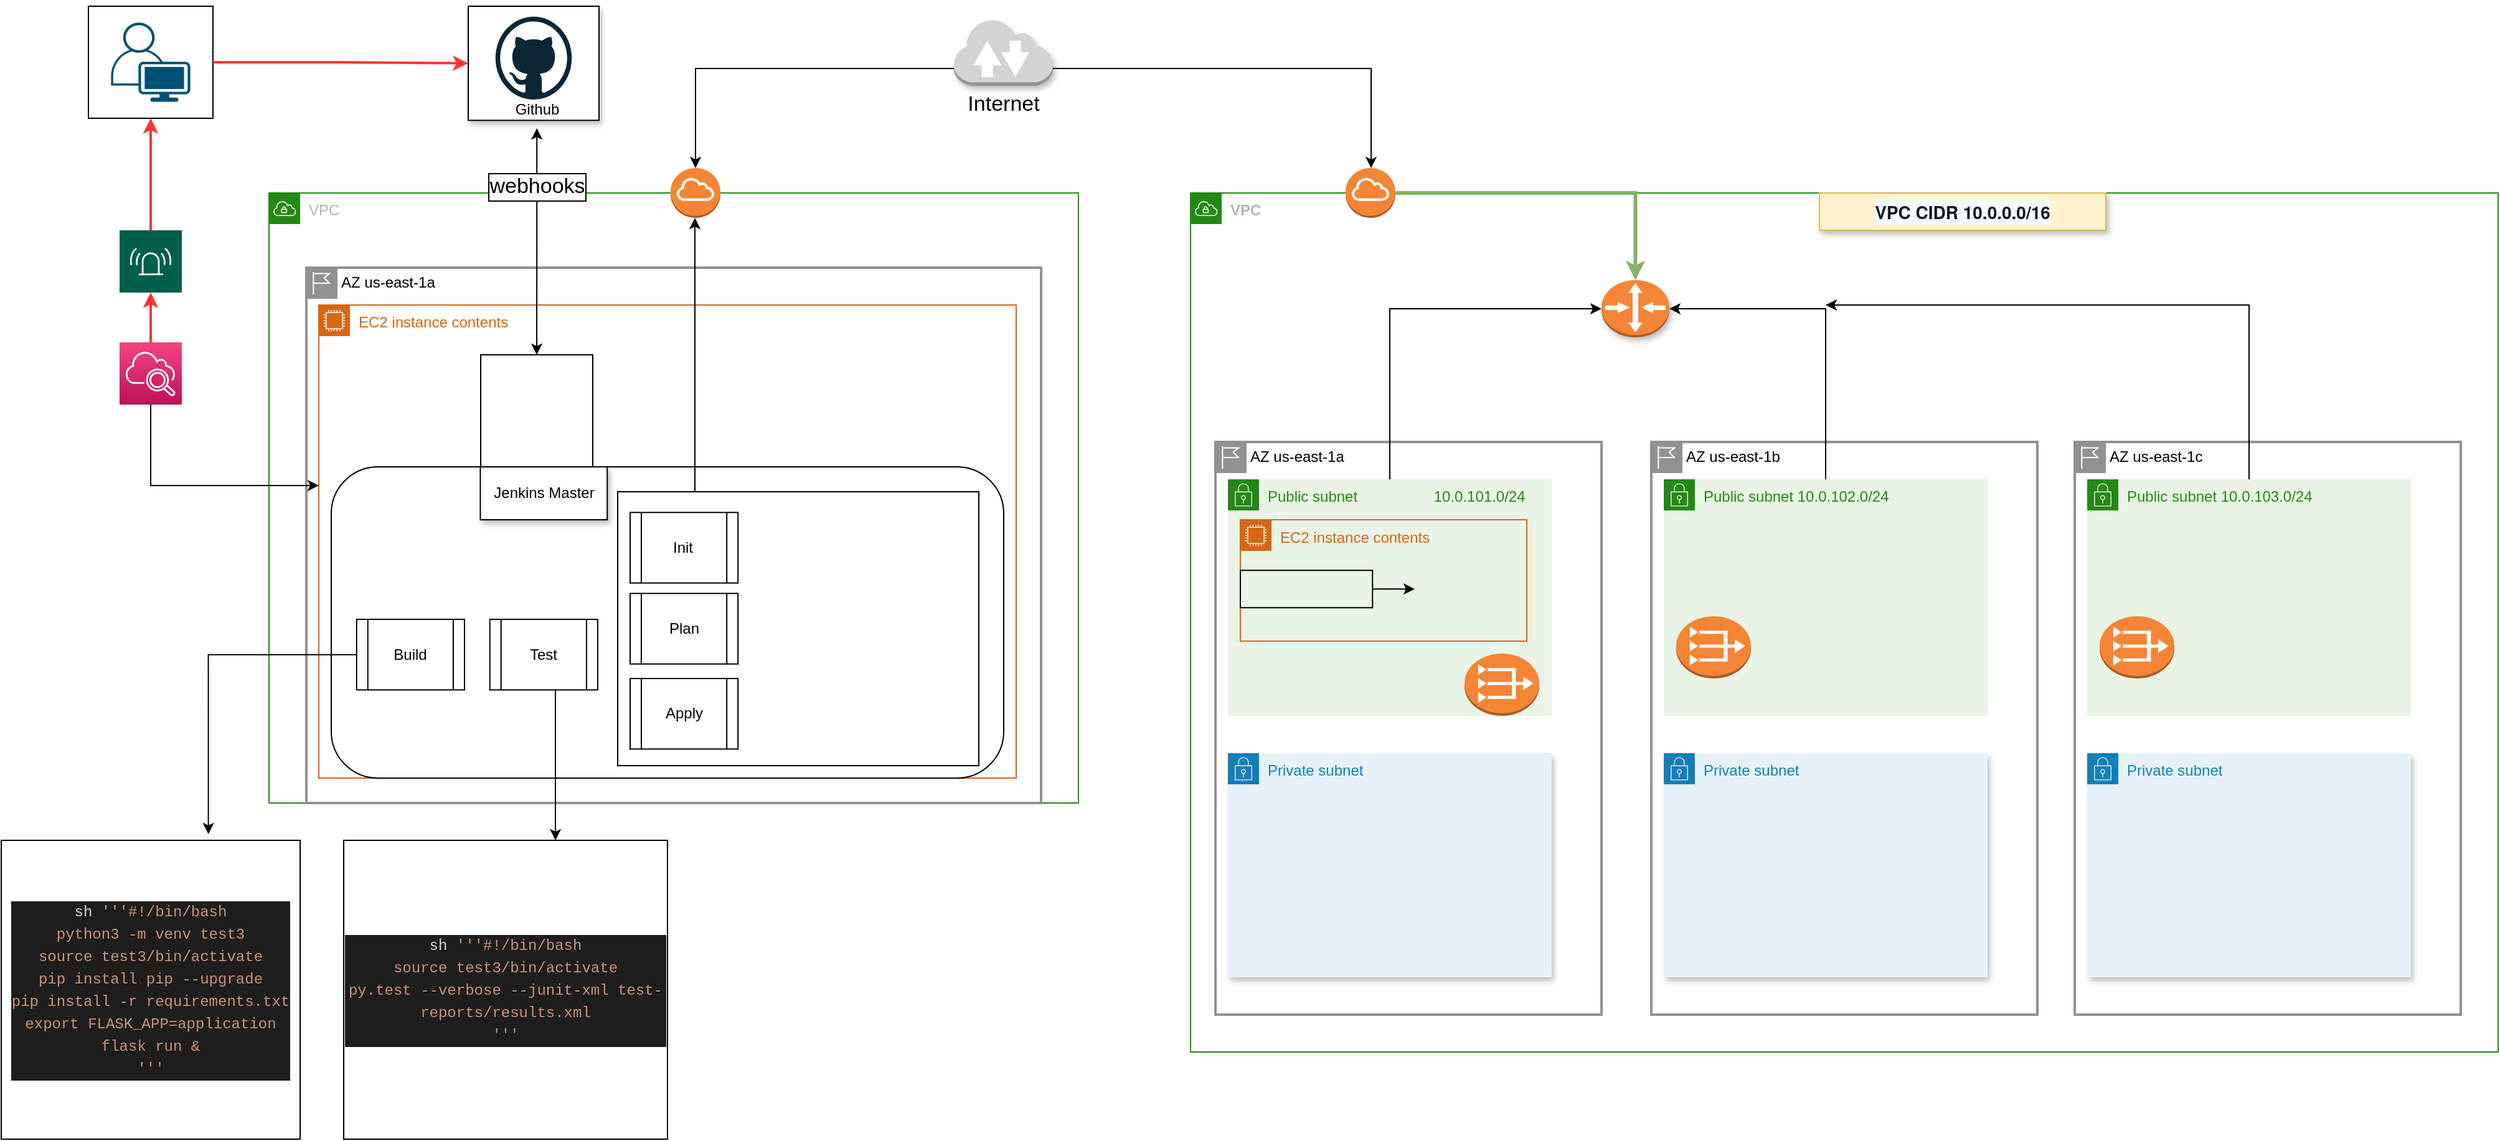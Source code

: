 <mxfile version="20.4.2" type="device"><diagram id="Gp8Vc0tVUCK3q9obgyyG" name="Page-1"><mxGraphModel dx="2633" dy="2061" grid="1" gridSize="10" guides="1" tooltips="1" connect="1" arrows="1" fold="1" page="1" pageScale="1" pageWidth="850" pageHeight="1100" math="0" shadow="0"><root><mxCell id="0"/><mxCell id="1" parent="0"/><mxCell id="mjsJHWT4jmP-8iogrspT-1" value="VPC" style="points=[[0,0],[0.25,0],[0.5,0],[0.75,0],[1,0],[1,0.25],[1,0.5],[1,0.75],[1,1],[0.75,1],[0.5,1],[0.25,1],[0,1],[0,0.75],[0,0.5],[0,0.25]];outlineConnect=0;gradientColor=none;html=1;whiteSpace=wrap;fontSize=12;fontStyle=0;container=1;pointerEvents=0;collapsible=0;recursiveResize=0;shape=mxgraph.aws4.group;grIcon=mxgraph.aws4.group_vpc;strokeColor=#248814;fillColor=none;verticalAlign=top;align=left;spacingLeft=30;fontColor=#AAB7B8;dashed=0;" parent="1" vertex="1"><mxGeometry x="30" y="60" width="650" height="490" as="geometry"/></mxCell><mxCell id="ysa8zHhWJEisnQJjzvAz-5" value="AZ us-east-1a" style="shape=mxgraph.ibm.box;prType=region;fontStyle=0;verticalAlign=top;align=left;spacingLeft=32;spacingTop=4;fillColor=none;rounded=0;whiteSpace=wrap;html=1;strokeColor=#919191;strokeWidth=2;dashed=0;container=1;spacing=-4;collapsible=0;expand=0;recursiveResize=0;" parent="mjsJHWT4jmP-8iogrspT-1" vertex="1"><mxGeometry x="30" y="60" width="590" height="430" as="geometry"/></mxCell><mxCell id="r9ZR15LT664V-U_sfaeV-8" value="EC2 instance contents" style="points=[[0,0],[0.25,0],[0.5,0],[0.75,0],[1,0],[1,0.25],[1,0.5],[1,0.75],[1,1],[0.75,1],[0.5,1],[0.25,1],[0,1],[0,0.75],[0,0.5],[0,0.25]];outlineConnect=0;gradientColor=none;html=1;whiteSpace=wrap;fontSize=12;fontStyle=0;container=1;pointerEvents=0;collapsible=0;recursiveResize=0;shape=mxgraph.aws4.group;grIcon=mxgraph.aws4.group_ec2_instance_contents;strokeColor=#D86613;fillColor=none;verticalAlign=top;align=left;spacingLeft=30;fontColor=#D86613;dashed=0;" parent="ysa8zHhWJEisnQJjzvAz-5" vertex="1"><mxGeometry x="10" y="30" width="560" height="380" as="geometry"/></mxCell><mxCell id="r9ZR15LT664V-U_sfaeV-2" value="" style="shape=image;verticalLabelPosition=bottom;labelBackgroundColor=default;verticalAlign=top;aspect=fixed;imageAspect=0;image=https://a.slack-edge.com/80588/img/services/jenkins-ci_512.png;imageBorder=default;" parent="ysa8zHhWJEisnQJjzvAz-5" vertex="1"><mxGeometry x="140" y="70" width="90" height="90" as="geometry"/></mxCell><mxCell id="r9ZR15LT664V-U_sfaeV-25" style="edgeStyle=orthogonalEdgeStyle;rounded=0;orthogonalLoop=1;jettySize=auto;html=1;exitX=0.5;exitY=1;exitDx=0;exitDy=0;" parent="ysa8zHhWJEisnQJjzvAz-5" source="r9ZR15LT664V-U_sfaeV-2" target="r9ZR15LT664V-U_sfaeV-2" edge="1"><mxGeometry relative="1" as="geometry"/></mxCell><mxCell id="r9ZR15LT664V-U_sfaeV-21" value="" style="group" parent="ysa8zHhWJEisnQJjzvAz-5" vertex="1" connectable="0"><mxGeometry x="20" y="70" width="540" height="340" as="geometry"/></mxCell><mxCell id="r9ZR15LT664V-U_sfaeV-16" value="" style="rounded=1;whiteSpace=wrap;html=1;" parent="r9ZR15LT664V-U_sfaeV-21" vertex="1"><mxGeometry y="90" width="540" height="250" as="geometry"/></mxCell><mxCell id="r9ZR15LT664V-U_sfaeV-12" value="Test" style="shape=process;whiteSpace=wrap;html=1;backgroundOutline=1;" parent="r9ZR15LT664V-U_sfaeV-21" vertex="1"><mxGeometry x="127.36" y="212.5" width="86.604" height="56.667" as="geometry"/></mxCell><mxCell id="r9ZR15LT664V-U_sfaeV-15" value="Build" style="shape=process;whiteSpace=wrap;html=1;backgroundOutline=1;" parent="r9ZR15LT664V-U_sfaeV-21" vertex="1"><mxGeometry x="20.377" y="212.5" width="86.604" height="56.667" as="geometry"/></mxCell><mxCell id="r9ZR15LT664V-U_sfaeV-24" value="Jenkins Master" style="text;html=1;strokeColor=default;fillColor=default;align=center;verticalAlign=middle;whiteSpace=wrap;rounded=0;shadow=1;" parent="r9ZR15LT664V-U_sfaeV-21" vertex="1"><mxGeometry x="119.717" y="89.997" width="101.887" height="42.5" as="geometry"/></mxCell><mxCell id="iZZqiXUFye2_MFF1LBz0-3" value="" style="rounded=0;whiteSpace=wrap;html=1;" vertex="1" parent="r9ZR15LT664V-U_sfaeV-21"><mxGeometry x="230" y="110" width="290" height="220" as="geometry"/></mxCell><mxCell id="iZZqiXUFye2_MFF1LBz0-5" value="Init" style="shape=process;whiteSpace=wrap;html=1;backgroundOutline=1;" vertex="1" parent="r9ZR15LT664V-U_sfaeV-21"><mxGeometry x="239.997" y="126.63" width="86.604" height="56.667" as="geometry"/></mxCell><mxCell id="iZZqiXUFye2_MFF1LBz0-6" value="Plan" style="shape=process;whiteSpace=wrap;html=1;backgroundOutline=1;" vertex="1" parent="r9ZR15LT664V-U_sfaeV-21"><mxGeometry x="240.004" y="191.67" width="86.604" height="56.667" as="geometry"/></mxCell><mxCell id="iZZqiXUFye2_MFF1LBz0-7" value="Apply" style="shape=process;whiteSpace=wrap;html=1;backgroundOutline=1;" vertex="1" parent="r9ZR15LT664V-U_sfaeV-21"><mxGeometry x="240.006" y="260.0" width="86.604" height="56.667" as="geometry"/></mxCell><mxCell id="iZZqiXUFye2_MFF1LBz0-8" value="" style="shape=image;verticalLabelPosition=bottom;labelBackgroundColor=default;verticalAlign=top;aspect=fixed;imageAspect=0;image=https://www.scalefactory.com/blog/2020/06/25/what-we-are-looking-forward-to-in-terraform-0.13/Terraform.png;" vertex="1" parent="r9ZR15LT664V-U_sfaeV-21"><mxGeometry x="340" y="158.31" width="169.89" height="113.37" as="geometry"/></mxCell><mxCell id="ysa8zHhWJEisnQJjzvAz-8" value="" style="outlineConnect=0;dashed=0;verticalLabelPosition=bottom;verticalAlign=top;align=center;html=1;shape=mxgraph.aws3.internet_gateway;fillColor=#F58534;gradientColor=none;" parent="mjsJHWT4jmP-8iogrspT-1" vertex="1"><mxGeometry x="322.5" y="-20" width="40" height="40" as="geometry"/></mxCell><mxCell id="iZZqiXUFye2_MFF1LBz0-11" style="edgeStyle=orthogonalEdgeStyle;rounded=0;orthogonalLoop=1;jettySize=auto;html=1;" edge="1" parent="mjsJHWT4jmP-8iogrspT-1" source="iZZqiXUFye2_MFF1LBz0-3" target="ysa8zHhWJEisnQJjzvAz-8"><mxGeometry relative="1" as="geometry"><Array as="points"><mxPoint x="342" y="180"/><mxPoint x="342" y="180"/></Array></mxGeometry></mxCell><mxCell id="ysa8zHhWJEisnQJjzvAz-2" value="&lt;b&gt;VPC&lt;/b&gt;" style="points=[[0,0],[0.25,0],[0.5,0],[0.75,0],[1,0],[1,0.25],[1,0.5],[1,0.75],[1,1],[0.75,1],[0.5,1],[0.25,1],[0,1],[0,0.75],[0,0.5],[0,0.25]];outlineConnect=0;gradientColor=none;html=1;whiteSpace=wrap;fontSize=12;fontStyle=0;container=1;pointerEvents=0;collapsible=0;recursiveResize=0;shape=mxgraph.aws4.group;grIcon=mxgraph.aws4.group_vpc;strokeColor=#248814;fillColor=none;verticalAlign=top;align=left;spacingLeft=30;fontColor=#AAB7B8;dashed=0;" parent="1" vertex="1"><mxGeometry x="770" y="60" width="1050" height="690" as="geometry"/></mxCell><mxCell id="ysa8zHhWJEisnQJjzvAz-6" value="AZ us-east-1a" style="shape=mxgraph.ibm.box;prType=region;fontStyle=0;verticalAlign=top;align=left;spacingLeft=32;spacingTop=4;fillColor=none;rounded=0;whiteSpace=wrap;html=1;strokeColor=#919191;strokeWidth=2;dashed=0;container=1;spacing=-4;collapsible=0;expand=0;recursiveResize=0;" parent="ysa8zHhWJEisnQJjzvAz-2" vertex="1"><mxGeometry x="20" y="200" width="310" height="460" as="geometry"/></mxCell><mxCell id="ysa8zHhWJEisnQJjzvAz-41" style="edgeStyle=orthogonalEdgeStyle;rounded=0;orthogonalLoop=1;jettySize=auto;html=1;" parent="ysa8zHhWJEisnQJjzvAz-6" edge="1"><mxGeometry relative="1" as="geometry"><mxPoint x="171.059" y="268.7" as="sourcePoint"/></mxGeometry></mxCell><mxCell id="ysa8zHhWJEisnQJjzvAz-37" style="edgeStyle=orthogonalEdgeStyle;rounded=0;orthogonalLoop=1;jettySize=auto;html=1;entryX=0.5;entryY=0;entryDx=0;entryDy=0;" parent="ysa8zHhWJEisnQJjzvAz-6" edge="1"><mxGeometry relative="1" as="geometry"><mxPoint x="171" y="226.3" as="targetPoint"/></mxGeometry></mxCell><mxCell id="ysa8zHhWJEisnQJjzvAz-45" value="TCP 8000" style="edgeLabel;html=1;align=center;verticalAlign=middle;resizable=0;points=[];labelBorderColor=default;" parent="ysa8zHhWJEisnQJjzvAz-37" vertex="1" connectable="0"><mxGeometry x="-0.102" y="2" relative="1" as="geometry"><mxPoint as="offset"/></mxGeometry></mxCell><mxCell id="ysa8zHhWJEisnQJjzvAz-12" value="Public subnet&lt;span style=&quot;white-space: pre;&quot;&gt;&#9;&lt;/span&gt;&lt;span style=&quot;white-space: pre;&quot;&gt;&#9;&lt;/span&gt;&lt;span style=&quot;white-space: pre;&quot;&gt;&#9;&lt;/span&gt;10.0.101.0/24" style="points=[[0,0],[0.25,0],[0.5,0],[0.75,0],[1,0],[1,0.25],[1,0.5],[1,0.75],[1,1],[0.75,1],[0.5,1],[0.25,1],[0,1],[0,0.75],[0,0.5],[0,0.25]];outlineConnect=0;gradientColor=none;html=1;whiteSpace=wrap;fontSize=12;fontStyle=0;container=1;pointerEvents=0;collapsible=0;recursiveResize=0;shape=mxgraph.aws4.group;grIcon=mxgraph.aws4.group_security_group;grStroke=0;strokeColor=#248814;fillColor=#E9F3E6;verticalAlign=top;align=left;spacingLeft=30;fontColor=#248814;dashed=0;strokeWidth=3;labelBorderColor=none;labelBackgroundColor=none;" parent="ysa8zHhWJEisnQJjzvAz-6" vertex="1"><mxGeometry x="10" y="30" width="260" height="190" as="geometry"/></mxCell><mxCell id="iZZqiXUFye2_MFF1LBz0-22" value="EC2 instance contents" style="points=[[0,0],[0.25,0],[0.5,0],[0.75,0],[1,0],[1,0.25],[1,0.5],[1,0.75],[1,1],[0.75,1],[0.5,1],[0.25,1],[0,1],[0,0.75],[0,0.5],[0,0.25]];outlineConnect=0;gradientColor=none;html=1;whiteSpace=wrap;fontSize=12;fontStyle=0;container=1;pointerEvents=0;collapsible=0;recursiveResize=0;shape=mxgraph.aws4.group;grIcon=mxgraph.aws4.group_ec2_instance_contents;strokeColor=#D86613;fillColor=none;verticalAlign=top;align=left;spacingLeft=30;fontColor=#D86613;dashed=0;" vertex="1" parent="ysa8zHhWJEisnQJjzvAz-12"><mxGeometry x="10" y="32.5" width="230" height="97.5" as="geometry"/></mxCell><mxCell id="r9ZR15LT664V-U_sfaeV-36" value="" style="shape=image;verticalLabelPosition=bottom;labelBackgroundColor=default;verticalAlign=top;aspect=fixed;imageAspect=0;image=https://linuxconfig.org/wp-content/uploads/2017/02/gunicorn_logo.png;imageBorder=default;" parent="iZZqiXUFye2_MFF1LBz0-22" vertex="1"><mxGeometry y="40.63" width="106.13" height="30" as="geometry"/></mxCell><mxCell id="r9ZR15LT664V-U_sfaeV-60" value="Private subnet" style="points=[[0,0],[0.25,0],[0.5,0],[0.75,0],[1,0],[1,0.25],[1,0.5],[1,0.75],[1,1],[0.75,1],[0.5,1],[0.25,1],[0,1],[0,0.75],[0,0.5],[0,0.25]];outlineConnect=0;gradientColor=none;html=1;whiteSpace=wrap;fontSize=12;fontStyle=0;container=1;pointerEvents=0;collapsible=0;recursiveResize=0;shape=mxgraph.aws4.group;grIcon=mxgraph.aws4.group_security_group;grStroke=0;strokeColor=#147EBA;fillColor=#E6F2F8;verticalAlign=top;align=left;spacingLeft=30;fontColor=#147EBA;dashed=0;shadow=1;labelBackgroundColor=none;labelBorderColor=none;strokeWidth=3;" parent="ysa8zHhWJEisnQJjzvAz-6" vertex="1"><mxGeometry x="10" y="250" width="260" height="180" as="geometry"/></mxCell><mxCell id="iZZqiXUFye2_MFF1LBz0-23" value="" style="shape=image;verticalLabelPosition=bottom;labelBackgroundColor=default;verticalAlign=top;aspect=fixed;imageAspect=0;image=https://miro.medium.com/max/640/1*O0S2-UBv_Y1RRgHgRkg1yQ.png;" vertex="1" parent="ysa8zHhWJEisnQJjzvAz-6"><mxGeometry x="160" y="90" width="90" height="56.25" as="geometry"/></mxCell><mxCell id="iZZqiXUFye2_MFF1LBz0-24" style="edgeStyle=orthogonalEdgeStyle;rounded=0;orthogonalLoop=1;jettySize=auto;html=1;" edge="1" parent="ysa8zHhWJEisnQJjzvAz-6" source="r9ZR15LT664V-U_sfaeV-36" target="iZZqiXUFye2_MFF1LBz0-23"><mxGeometry relative="1" as="geometry"/></mxCell><mxCell id="iZZqiXUFye2_MFF1LBz0-25" value="" style="outlineConnect=0;dashed=0;verticalLabelPosition=bottom;verticalAlign=top;align=center;html=1;shape=mxgraph.aws3.vpc_nat_gateway;fillColor=#F58534;gradientColor=none;" vertex="1" parent="ysa8zHhWJEisnQJjzvAz-6"><mxGeometry x="200" y="170" width="60" height="50" as="geometry"/></mxCell><mxCell id="r9ZR15LT664V-U_sfaeV-86" value="" style="outlineConnect=0;dashed=0;verticalLabelPosition=bottom;verticalAlign=top;align=center;html=1;shape=mxgraph.aws3.router;fillColor=#F58536;gradientColor=none;shadow=1;labelBackgroundColor=none;labelBorderColor=none;strokeColor=default;strokeWidth=1;" parent="ysa8zHhWJEisnQJjzvAz-2" vertex="1"><mxGeometry x="330" y="70" width="54.5" height="46" as="geometry"/></mxCell><mxCell id="ysa8zHhWJEisnQJjzvAz-9" value="" style="outlineConnect=0;dashed=0;verticalLabelPosition=bottom;verticalAlign=top;align=center;html=1;shape=mxgraph.aws3.internet_gateway;fillColor=#F58534;gradientColor=none;" parent="ysa8zHhWJEisnQJjzvAz-2" vertex="1"><mxGeometry x="124.5" y="-20" width="40" height="40" as="geometry"/></mxCell><mxCell id="r9ZR15LT664V-U_sfaeV-87" style="edgeStyle=orthogonalEdgeStyle;rounded=0;orthogonalLoop=1;jettySize=auto;html=1;strokeColor=#82b366;strokeWidth=3;fillColor=#d5e8d4;" parent="ysa8zHhWJEisnQJjzvAz-2" source="ysa8zHhWJEisnQJjzvAz-9" target="r9ZR15LT664V-U_sfaeV-86" edge="1"><mxGeometry relative="1" as="geometry"/></mxCell><mxCell id="r9ZR15LT664V-U_sfaeV-92" value="&lt;span style=&quot;color: rgb(22, 25, 31); font-family: &amp;quot;Amazon Ember&amp;quot;, &amp;quot;Helvetica Neue&amp;quot;, Roboto, Arial, sans-serif; font-size: 14px; text-align: start; background-color: rgb(241, 250, 255);&quot;&gt;VPC CIDR 10.0.0.0/16&lt;/span&gt;" style="text;html=1;strokeColor=#d6b656;fillColor=#fff2cc;align=center;verticalAlign=middle;whiteSpace=wrap;rounded=0;shadow=1;labelBackgroundColor=none;labelBorderColor=none;strokeWidth=1;fontStyle=1" parent="ysa8zHhWJEisnQJjzvAz-2" vertex="1"><mxGeometry x="505" width="230" height="30" as="geometry"/></mxCell><mxCell id="iZZqiXUFye2_MFF1LBz0-14" value="AZ us-east-1b" style="shape=mxgraph.ibm.box;prType=region;fontStyle=0;verticalAlign=top;align=left;spacingLeft=32;spacingTop=4;fillColor=none;rounded=0;whiteSpace=wrap;html=1;strokeColor=#919191;strokeWidth=2;dashed=0;container=1;spacing=-4;collapsible=0;expand=0;recursiveResize=0;" vertex="1" parent="ysa8zHhWJEisnQJjzvAz-2"><mxGeometry x="370" y="200" width="310" height="460" as="geometry"/></mxCell><mxCell id="iZZqiXUFye2_MFF1LBz0-15" style="edgeStyle=orthogonalEdgeStyle;rounded=0;orthogonalLoop=1;jettySize=auto;html=1;" edge="1" parent="iZZqiXUFye2_MFF1LBz0-14"><mxGeometry relative="1" as="geometry"><mxPoint x="171.059" y="268.7" as="sourcePoint"/></mxGeometry></mxCell><mxCell id="iZZqiXUFye2_MFF1LBz0-16" style="edgeStyle=orthogonalEdgeStyle;rounded=0;orthogonalLoop=1;jettySize=auto;html=1;entryX=0.5;entryY=0;entryDx=0;entryDy=0;" edge="1" parent="iZZqiXUFye2_MFF1LBz0-14"><mxGeometry relative="1" as="geometry"><mxPoint x="171" y="226.3" as="targetPoint"/></mxGeometry></mxCell><mxCell id="iZZqiXUFye2_MFF1LBz0-17" value="TCP 8000" style="edgeLabel;html=1;align=center;verticalAlign=middle;resizable=0;points=[];labelBorderColor=default;" vertex="1" connectable="0" parent="iZZqiXUFye2_MFF1LBz0-16"><mxGeometry x="-0.102" y="2" relative="1" as="geometry"><mxPoint as="offset"/></mxGeometry></mxCell><mxCell id="iZZqiXUFye2_MFF1LBz0-18" value="Public subnet 10.0.102.0/24" style="points=[[0,0],[0.25,0],[0.5,0],[0.75,0],[1,0],[1,0.25],[1,0.5],[1,0.75],[1,1],[0.75,1],[0.5,1],[0.25,1],[0,1],[0,0.75],[0,0.5],[0,0.25]];outlineConnect=0;gradientColor=none;html=1;whiteSpace=wrap;fontSize=12;fontStyle=0;container=1;pointerEvents=0;collapsible=0;recursiveResize=0;shape=mxgraph.aws4.group;grIcon=mxgraph.aws4.group_security_group;grStroke=0;strokeColor=#248814;fillColor=#E9F3E6;verticalAlign=top;align=left;spacingLeft=30;fontColor=#248814;dashed=0;strokeWidth=3;labelBorderColor=none;labelBackgroundColor=none;" vertex="1" parent="iZZqiXUFye2_MFF1LBz0-14"><mxGeometry x="10" y="30" width="260" height="190" as="geometry"/></mxCell><mxCell id="iZZqiXUFye2_MFF1LBz0-19" value="Private subnet" style="points=[[0,0],[0.25,0],[0.5,0],[0.75,0],[1,0],[1,0.25],[1,0.5],[1,0.75],[1,1],[0.75,1],[0.5,1],[0.25,1],[0,1],[0,0.75],[0,0.5],[0,0.25]];outlineConnect=0;gradientColor=none;html=1;whiteSpace=wrap;fontSize=12;fontStyle=0;container=1;pointerEvents=0;collapsible=0;recursiveResize=0;shape=mxgraph.aws4.group;grIcon=mxgraph.aws4.group_security_group;grStroke=0;strokeColor=#147EBA;fillColor=#E6F2F8;verticalAlign=top;align=left;spacingLeft=30;fontColor=#147EBA;dashed=0;shadow=1;labelBackgroundColor=none;labelBorderColor=none;strokeWidth=3;" vertex="1" parent="iZZqiXUFye2_MFF1LBz0-14"><mxGeometry x="10" y="250" width="260" height="180" as="geometry"/></mxCell><mxCell id="iZZqiXUFye2_MFF1LBz0-26" value="" style="outlineConnect=0;dashed=0;verticalLabelPosition=bottom;verticalAlign=top;align=center;html=1;shape=mxgraph.aws3.vpc_nat_gateway;fillColor=#F58534;gradientColor=none;" vertex="1" parent="iZZqiXUFye2_MFF1LBz0-14"><mxGeometry x="20" y="140" width="60" height="50" as="geometry"/></mxCell><mxCell id="iZZqiXUFye2_MFF1LBz0-28" style="edgeStyle=orthogonalEdgeStyle;rounded=0;orthogonalLoop=1;jettySize=auto;html=1;" edge="1" parent="ysa8zHhWJEisnQJjzvAz-2" source="ysa8zHhWJEisnQJjzvAz-12" target="r9ZR15LT664V-U_sfaeV-86"><mxGeometry relative="1" as="geometry"><Array as="points"><mxPoint x="160" y="93"/></Array></mxGeometry></mxCell><mxCell id="iZZqiXUFye2_MFF1LBz0-30" value="AZ us-east-1c" style="shape=mxgraph.ibm.box;prType=region;fontStyle=0;verticalAlign=top;align=left;spacingLeft=32;spacingTop=4;fillColor=none;rounded=0;whiteSpace=wrap;html=1;strokeColor=#919191;strokeWidth=2;dashed=0;container=1;spacing=-4;collapsible=0;expand=0;recursiveResize=0;" vertex="1" parent="ysa8zHhWJEisnQJjzvAz-2"><mxGeometry x="710" y="200" width="310" height="460" as="geometry"/></mxCell><mxCell id="iZZqiXUFye2_MFF1LBz0-31" style="edgeStyle=orthogonalEdgeStyle;rounded=0;orthogonalLoop=1;jettySize=auto;html=1;" edge="1" parent="iZZqiXUFye2_MFF1LBz0-30"><mxGeometry relative="1" as="geometry"><mxPoint x="171.059" y="268.7" as="sourcePoint"/></mxGeometry></mxCell><mxCell id="iZZqiXUFye2_MFF1LBz0-32" style="edgeStyle=orthogonalEdgeStyle;rounded=0;orthogonalLoop=1;jettySize=auto;html=1;entryX=0.5;entryY=0;entryDx=0;entryDy=0;" edge="1" parent="iZZqiXUFye2_MFF1LBz0-30"><mxGeometry relative="1" as="geometry"><mxPoint x="171" y="226.3" as="targetPoint"/></mxGeometry></mxCell><mxCell id="iZZqiXUFye2_MFF1LBz0-33" value="TCP 8000" style="edgeLabel;html=1;align=center;verticalAlign=middle;resizable=0;points=[];labelBorderColor=default;" vertex="1" connectable="0" parent="iZZqiXUFye2_MFF1LBz0-32"><mxGeometry x="-0.102" y="2" relative="1" as="geometry"><mxPoint as="offset"/></mxGeometry></mxCell><mxCell id="iZZqiXUFye2_MFF1LBz0-34" value="Public subnet 10.0.103.0/24" style="points=[[0,0],[0.25,0],[0.5,0],[0.75,0],[1,0],[1,0.25],[1,0.5],[1,0.75],[1,1],[0.75,1],[0.5,1],[0.25,1],[0,1],[0,0.75],[0,0.5],[0,0.25]];outlineConnect=0;gradientColor=none;html=1;whiteSpace=wrap;fontSize=12;fontStyle=0;container=1;pointerEvents=0;collapsible=0;recursiveResize=0;shape=mxgraph.aws4.group;grIcon=mxgraph.aws4.group_security_group;grStroke=0;strokeColor=#248814;fillColor=#E9F3E6;verticalAlign=top;align=left;spacingLeft=30;fontColor=#248814;dashed=0;strokeWidth=3;labelBorderColor=none;labelBackgroundColor=none;" vertex="1" parent="iZZqiXUFye2_MFF1LBz0-30"><mxGeometry x="10" y="30" width="260" height="190" as="geometry"/></mxCell><mxCell id="iZZqiXUFye2_MFF1LBz0-35" value="Private subnet" style="points=[[0,0],[0.25,0],[0.5,0],[0.75,0],[1,0],[1,0.25],[1,0.5],[1,0.75],[1,1],[0.75,1],[0.5,1],[0.25,1],[0,1],[0,0.75],[0,0.5],[0,0.25]];outlineConnect=0;gradientColor=none;html=1;whiteSpace=wrap;fontSize=12;fontStyle=0;container=1;pointerEvents=0;collapsible=0;recursiveResize=0;shape=mxgraph.aws4.group;grIcon=mxgraph.aws4.group_security_group;grStroke=0;strokeColor=#147EBA;fillColor=#E6F2F8;verticalAlign=top;align=left;spacingLeft=30;fontColor=#147EBA;dashed=0;shadow=1;labelBackgroundColor=none;labelBorderColor=none;strokeWidth=3;" vertex="1" parent="iZZqiXUFye2_MFF1LBz0-30"><mxGeometry x="10" y="250" width="260" height="180" as="geometry"/></mxCell><mxCell id="iZZqiXUFye2_MFF1LBz0-36" value="" style="outlineConnect=0;dashed=0;verticalLabelPosition=bottom;verticalAlign=top;align=center;html=1;shape=mxgraph.aws3.vpc_nat_gateway;fillColor=#F58534;gradientColor=none;" vertex="1" parent="iZZqiXUFye2_MFF1LBz0-30"><mxGeometry x="20" y="140" width="60" height="50" as="geometry"/></mxCell><mxCell id="iZZqiXUFye2_MFF1LBz0-37" style="edgeStyle=orthogonalEdgeStyle;rounded=0;orthogonalLoop=1;jettySize=auto;html=1;entryX=1;entryY=0.5;entryDx=0;entryDy=0;entryPerimeter=0;" edge="1" parent="ysa8zHhWJEisnQJjzvAz-2" source="iZZqiXUFye2_MFF1LBz0-18" target="r9ZR15LT664V-U_sfaeV-86"><mxGeometry relative="1" as="geometry"/></mxCell><mxCell id="ysa8zHhWJEisnQJjzvAz-21" value="&lt;div style=&quot;color: rgb(212, 212, 212); background-color: rgb(30, 30, 30); font-family: Menlo, Monaco, &amp;quot;Courier New&amp;quot;, monospace; line-height: 18px;&quot;&gt;&lt;div&gt; sh &lt;span style=&quot;color: #ce9178;&quot;&gt;'''#!/bin/bash&lt;/span&gt;&lt;/div&gt;&lt;div&gt;&lt;span style=&quot;color: #ce9178;&quot;&gt;        python3 -m venv test3&lt;/span&gt;&lt;/div&gt;&lt;div&gt;&lt;span style=&quot;color: #ce9178;&quot;&gt;        source test3/bin/activate&lt;/span&gt;&lt;/div&gt;&lt;div&gt;&lt;span style=&quot;color: #ce9178;&quot;&gt;        pip install pip --upgrade&lt;/span&gt;&lt;/div&gt;&lt;div&gt;&lt;span style=&quot;color: #ce9178;&quot;&gt;        pip install -r requirements.txt&lt;/span&gt;&lt;/div&gt;&lt;div&gt;&lt;span style=&quot;color: #ce9178;&quot;&gt;        export FLASK_APP=application&lt;/span&gt;&lt;/div&gt;&lt;div&gt;&lt;span style=&quot;color: #ce9178;&quot;&gt;        flask run &amp;amp;&lt;/span&gt;&lt;/div&gt;&lt;div&gt;&lt;span style=&quot;color: #ce9178;&quot;&gt;        '''&lt;/span&gt;&lt;/div&gt;&lt;/div&gt;" style="whiteSpace=wrap;html=1;rounded=0;" parent="1" vertex="1"><mxGeometry x="-185" y="580" width="240" height="240" as="geometry"/></mxCell><mxCell id="ysa8zHhWJEisnQJjzvAz-25" value="&lt;div style=&quot;color: rgb(212, 212, 212); background-color: rgb(30, 30, 30); font-family: Menlo, Monaco, &amp;quot;Courier New&amp;quot;, monospace; line-height: 18px;&quot;&gt;&lt;div&gt; sh &lt;span style=&quot;color: #ce9178;&quot;&gt;'''#!/bin/bash&lt;/span&gt;&lt;/div&gt;&lt;div&gt;&lt;span style=&quot;color: #ce9178;&quot;&gt;        source test3/bin/activate&lt;/span&gt;&lt;/div&gt;&lt;div&gt;&lt;span style=&quot;color: #ce9178;&quot;&gt;        py.test --verbose --junit-xml test-reports/results.xml&lt;/span&gt;&lt;/div&gt;&lt;div&gt;&lt;span style=&quot;color: #ce9178;&quot;&gt;        '''&lt;/span&gt; &lt;/div&gt;&lt;/div&gt;" style="whiteSpace=wrap;html=1;rounded=0;" parent="1" vertex="1"><mxGeometry x="90" y="580" width="260" height="240" as="geometry"/></mxCell><mxCell id="r9ZR15LT664V-U_sfaeV-67" style="edgeStyle=orthogonalEdgeStyle;rounded=0;orthogonalLoop=1;jettySize=auto;html=1;" parent="1" source="ysa8zHhWJEisnQJjzvAz-53" target="r9ZR15LT664V-U_sfaeV-8" edge="1"><mxGeometry relative="1" as="geometry"><Array as="points"><mxPoint x="50" y="295"/><mxPoint x="50" y="295"/></Array></mxGeometry></mxCell><mxCell id="r9ZR15LT664V-U_sfaeV-78" style="edgeStyle=orthogonalEdgeStyle;rounded=0;orthogonalLoop=1;jettySize=auto;html=1;strokeColor=#FF3333;strokeWidth=2;" parent="1" source="ysa8zHhWJEisnQJjzvAz-53" target="ysa8zHhWJEisnQJjzvAz-55" edge="1"><mxGeometry relative="1" as="geometry"/></mxCell><mxCell id="ysa8zHhWJEisnQJjzvAz-53" value="" style="sketch=0;points=[[0,0,0],[0.25,0,0],[0.5,0,0],[0.75,0,0],[1,0,0],[0,1,0],[0.25,1,0],[0.5,1,0],[0.75,1,0],[1,1,0],[0,0.25,0],[0,0.5,0],[0,0.75,0],[1,0.25,0],[1,0.5,0],[1,0.75,0]];points=[[0,0,0],[0.25,0,0],[0.5,0,0],[0.75,0,0],[1,0,0],[0,1,0],[0.25,1,0],[0.5,1,0],[0.75,1,0],[1,1,0],[0,0.25,0],[0,0.5,0],[0,0.75,0],[1,0.25,0],[1,0.5,0],[1,0.75,0]];outlineConnect=0;fontColor=#232F3E;gradientColor=#F34482;gradientDirection=north;fillColor=#BC1356;strokeColor=#ffffff;dashed=0;verticalLabelPosition=bottom;verticalAlign=top;align=center;html=1;fontSize=12;fontStyle=0;aspect=fixed;shape=mxgraph.aws4.resourceIcon;resIcon=mxgraph.aws4.cloudwatch_2;labelBorderColor=default;" parent="1" vertex="1"><mxGeometry x="-90" y="180" width="50" height="50" as="geometry"/></mxCell><mxCell id="r9ZR15LT664V-U_sfaeV-70" style="edgeStyle=orthogonalEdgeStyle;rounded=0;orthogonalLoop=1;jettySize=auto;html=1;entryX=0.5;entryY=1;entryDx=0;entryDy=0;strokeColor=#FF3333;strokeWidth=2;" parent="1" source="ysa8zHhWJEisnQJjzvAz-55" target="ysa8zHhWJEisnQJjzvAz-65" edge="1"><mxGeometry relative="1" as="geometry"/></mxCell><mxCell id="ysa8zHhWJEisnQJjzvAz-55" value="" style="sketch=0;pointerEvents=1;shadow=0;dashed=0;html=1;strokeColor=none;fillColor=#005F4B;labelPosition=center;verticalLabelPosition=bottom;verticalAlign=top;align=center;outlineConnect=0;shape=mxgraph.veeam2.alarm;labelBorderColor=default;" parent="1" vertex="1"><mxGeometry x="-90" y="90" width="50" height="50" as="geometry"/></mxCell><mxCell id="r9ZR15LT664V-U_sfaeV-18" value="" style="group" parent="1" vertex="1" connectable="0"><mxGeometry x="-115" y="-90" width="100" height="90" as="geometry"/></mxCell><mxCell id="ysa8zHhWJEisnQJjzvAz-65" value="" style="rounded=0;whiteSpace=wrap;html=1;labelBorderColor=default;strokeColor=default;fontColor=#FF3333;fillColor=default;gradientColor=none;" parent="r9ZR15LT664V-U_sfaeV-18" vertex="1"><mxGeometry width="100" height="90" as="geometry"/></mxCell><mxCell id="ysa8zHhWJEisnQJjzvAz-66" value="" style="points=[[0.35,0,0],[0.98,0.51,0],[1,0.71,0],[0.67,1,0],[0,0.795,0],[0,0.65,0]];verticalLabelPosition=bottom;sketch=0;html=1;verticalAlign=top;aspect=fixed;align=center;pointerEvents=1;shape=mxgraph.cisco19.user;fillColor=#005073;strokeColor=default;labelBorderColor=default;fontColor=#FF3333;gradientColor=none;" parent="r9ZR15LT664V-U_sfaeV-18" vertex="1"><mxGeometry x="18.18" y="13.18" width="63.64" height="63.64" as="geometry"/></mxCell><mxCell id="r9ZR15LT664V-U_sfaeV-62" style="edgeStyle=orthogonalEdgeStyle;rounded=0;orthogonalLoop=1;jettySize=auto;html=1;startArrow=none;" parent="1" source="r9ZR15LT664V-U_sfaeV-93" target="ysa8zHhWJEisnQJjzvAz-9" edge="1"><mxGeometry relative="1" as="geometry"><Array as="points"><mxPoint x="915" y="-40"/></Array></mxGeometry></mxCell><mxCell id="r9ZR15LT664V-U_sfaeV-65" style="edgeStyle=orthogonalEdgeStyle;rounded=0;orthogonalLoop=1;jettySize=auto;html=1;entryX=0.654;entryY=0;entryDx=0;entryDy=0;entryPerimeter=0;" parent="1" source="r9ZR15LT664V-U_sfaeV-12" target="ysa8zHhWJEisnQJjzvAz-25" edge="1"><mxGeometry relative="1" as="geometry"><Array as="points"><mxPoint x="260" y="560"/><mxPoint x="260" y="560"/></Array></mxGeometry></mxCell><mxCell id="r9ZR15LT664V-U_sfaeV-75" value="" style="group" parent="1" vertex="1" connectable="0"><mxGeometry x="190" y="-90" width="105" height="100" as="geometry"/></mxCell><mxCell id="r9ZR15LT664V-U_sfaeV-72" value="" style="rounded=0;whiteSpace=wrap;html=1;shadow=1;labelBackgroundColor=none;labelBorderColor=none;strokeColor=default;strokeWidth=1;fillColor=default;gradientColor=none;" parent="r9ZR15LT664V-U_sfaeV-75" vertex="1"><mxGeometry width="105" height="91.667" as="geometry"/></mxCell><mxCell id="r9ZR15LT664V-U_sfaeV-73" value="" style="dashed=0;outlineConnect=0;html=1;align=center;labelPosition=center;verticalLabelPosition=bottom;verticalAlign=top;shape=mxgraph.weblogos.github;labelBorderColor=default;strokeColor=default;fontColor=#FF3333;fillColor=default;gradientColor=none;" parent="r9ZR15LT664V-U_sfaeV-75" vertex="1"><mxGeometry x="21.875" y="8.333" width="61.25" height="66.667" as="geometry"/></mxCell><mxCell id="r9ZR15LT664V-U_sfaeV-74" value="Github" style="text;html=1;align=center;verticalAlign=middle;resizable=0;points=[];autosize=1;strokeColor=none;fillColor=none;" parent="r9ZR15LT664V-U_sfaeV-75" vertex="1"><mxGeometry x="25.109" y="68.027" width="60" height="30" as="geometry"/></mxCell><mxCell id="r9ZR15LT664V-U_sfaeV-76" style="edgeStyle=orthogonalEdgeStyle;rounded=0;orthogonalLoop=1;jettySize=auto;html=1;startArrow=classic;startFill=1;" parent="1" source="r9ZR15LT664V-U_sfaeV-74" target="r9ZR15LT664V-U_sfaeV-2" edge="1"><mxGeometry relative="1" as="geometry"/></mxCell><mxCell id="r9ZR15LT664V-U_sfaeV-97" value="webhooks" style="edgeLabel;html=1;align=center;verticalAlign=middle;resizable=0;points=[];fontSize=17;labelBorderColor=default;" parent="r9ZR15LT664V-U_sfaeV-76" vertex="1" connectable="0"><mxGeometry x="-0.084" y="-1" relative="1" as="geometry"><mxPoint x="1" y="-37" as="offset"/></mxGeometry></mxCell><mxCell id="r9ZR15LT664V-U_sfaeV-77" style="edgeStyle=orthogonalEdgeStyle;rounded=0;orthogonalLoop=1;jettySize=auto;html=1;entryX=0;entryY=0.5;entryDx=0;entryDy=0;strokeColor=#FF3333;strokeWidth=2;" parent="1" source="ysa8zHhWJEisnQJjzvAz-65" target="r9ZR15LT664V-U_sfaeV-72" edge="1"><mxGeometry relative="1" as="geometry"/></mxCell><mxCell id="r9ZR15LT664V-U_sfaeV-81" style="edgeStyle=orthogonalEdgeStyle;rounded=0;orthogonalLoop=1;jettySize=auto;html=1;entryX=0.693;entryY=-0.021;entryDx=0;entryDy=0;entryPerimeter=0;strokeColor=#000000;strokeWidth=1;" parent="1" source="r9ZR15LT664V-U_sfaeV-15" target="ysa8zHhWJEisnQJjzvAz-21" edge="1"><mxGeometry relative="1" as="geometry"/></mxCell><mxCell id="r9ZR15LT664V-U_sfaeV-93" value="" style="outlineConnect=0;dashed=0;verticalLabelPosition=bottom;verticalAlign=top;align=center;html=1;shape=mxgraph.aws3.internet_2;fillColor=#D2D3D3;gradientColor=none;shadow=1;labelBackgroundColor=none;labelBorderColor=none;strokeColor=default;strokeWidth=1;" parent="1" vertex="1"><mxGeometry x="580" y="-80" width="79.5" height="54" as="geometry"/></mxCell><mxCell id="r9ZR15LT664V-U_sfaeV-94" value="" style="edgeStyle=orthogonalEdgeStyle;rounded=0;orthogonalLoop=1;jettySize=auto;html=1;endArrow=none;startArrow=classic;startFill=1;" parent="1" source="ysa8zHhWJEisnQJjzvAz-8" target="r9ZR15LT664V-U_sfaeV-93" edge="1"><mxGeometry relative="1" as="geometry"><mxPoint x="372.467" y="40" as="sourcePoint"/><mxPoint x="915" y="40" as="targetPoint"/><Array as="points"><mxPoint x="372" y="-40"/></Array></mxGeometry></mxCell><mxCell id="r9ZR15LT664V-U_sfaeV-95" value="&lt;font style=&quot;font-size: 17px;&quot;&gt;Internet&lt;/font&gt;" style="text;html=1;strokeColor=none;fillColor=none;align=center;verticalAlign=middle;whiteSpace=wrap;rounded=0;shadow=1;labelBackgroundColor=none;labelBorderColor=none;strokeWidth=1;" parent="1" vertex="1"><mxGeometry x="589.75" y="-26" width="60" height="30" as="geometry"/></mxCell><mxCell id="iZZqiXUFye2_MFF1LBz0-38" style="edgeStyle=orthogonalEdgeStyle;rounded=0;orthogonalLoop=1;jettySize=auto;html=1;" edge="1" parent="1" source="iZZqiXUFye2_MFF1LBz0-34"><mxGeometry relative="1" as="geometry"><mxPoint x="1280" y="150" as="targetPoint"/><Array as="points"><mxPoint x="1620" y="150"/></Array></mxGeometry></mxCell></root></mxGraphModel></diagram></mxfile>
